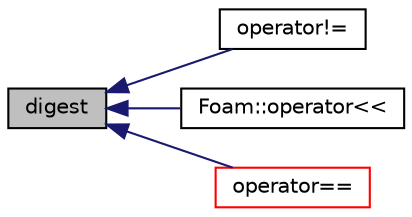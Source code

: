 digraph "digest"
{
  bgcolor="transparent";
  edge [fontname="Helvetica",fontsize="10",labelfontname="Helvetica",labelfontsize="10"];
  node [fontname="Helvetica",fontsize="10",shape=record];
  rankdir="LR";
  Node1 [label="digest",height=0.2,width=0.4,color="black", fillcolor="grey75", style="filled", fontcolor="black"];
  Node1 -> Node2 [dir="back",color="midnightblue",fontsize="10",style="solid",fontname="Helvetica"];
  Node2 [label="operator!=",height=0.2,width=0.4,color="black",URL="$a02356.html#acf2f6f18ca166accf650b2c387add97b",tooltip="Inequality operator, compare digest. "];
  Node1 -> Node3 [dir="back",color="midnightblue",fontsize="10",style="solid",fontname="Helvetica"];
  Node3 [label="Foam::operator\<\<",height=0.2,width=0.4,color="black",URL="$a10887.html#af3d1ff8416cbf0ea766d763f0694f8ba"];
  Node1 -> Node4 [dir="back",color="midnightblue",fontsize="10",style="solid",fontname="Helvetica"];
  Node4 [label="operator==",height=0.2,width=0.4,color="red",URL="$a02356.html#aa7f4b165df21c9b2eff9f2587d82ab76",tooltip="Equality operator, compares digests. "];
}
